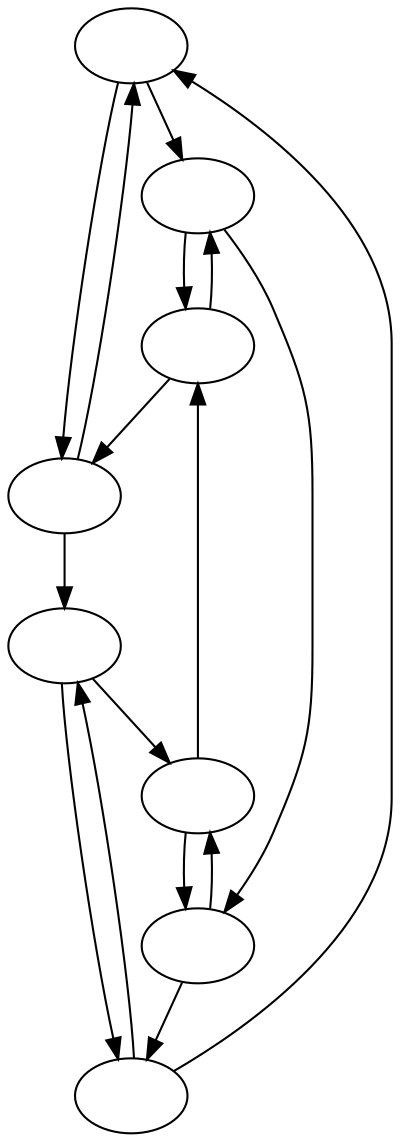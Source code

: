 /* Created by Wolfram Mathematica 9.0 : www.wolfram.com */

digraph {
	1 [label=""];
	2 [label=""];
	3 [label=""];
	4 [label=""];
	5 [label=""];
	6 [label=""];
	7 [label=""];
	8 [label=""];
	1 -> 8;
	1 -> 4;
	2 -> 7;
	2 -> 3;
	3 -> 6;
	3 -> 5;
	4 -> 5;
	4 -> 6;
	5 -> 4;
	5 -> 8;
	6 -> 3;
	6 -> 7;
	7 -> 2;
	7 -> 1;
	8 -> 1;
	8 -> 2;
}
